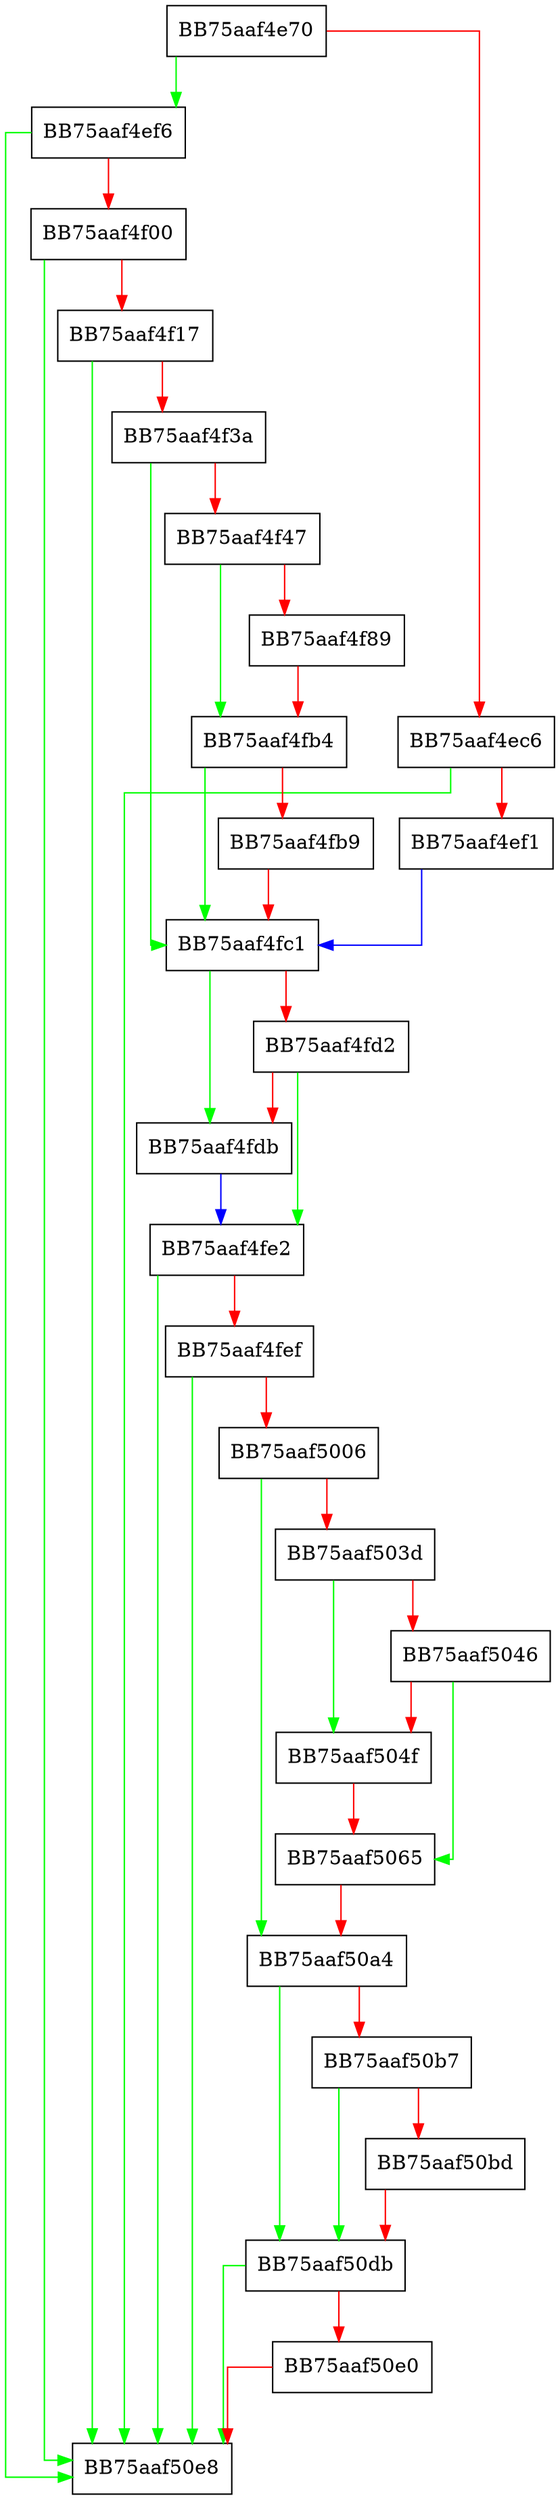 digraph lua_mp_setattribute {
  node [shape="box"];
  graph [splines=ortho];
  BB75aaf4e70 -> BB75aaf4ef6 [color="green"];
  BB75aaf4e70 -> BB75aaf4ec6 [color="red"];
  BB75aaf4ec6 -> BB75aaf50e8 [color="green"];
  BB75aaf4ec6 -> BB75aaf4ef1 [color="red"];
  BB75aaf4ef1 -> BB75aaf4fc1 [color="blue"];
  BB75aaf4ef6 -> BB75aaf50e8 [color="green"];
  BB75aaf4ef6 -> BB75aaf4f00 [color="red"];
  BB75aaf4f00 -> BB75aaf50e8 [color="green"];
  BB75aaf4f00 -> BB75aaf4f17 [color="red"];
  BB75aaf4f17 -> BB75aaf50e8 [color="green"];
  BB75aaf4f17 -> BB75aaf4f3a [color="red"];
  BB75aaf4f3a -> BB75aaf4fc1 [color="green"];
  BB75aaf4f3a -> BB75aaf4f47 [color="red"];
  BB75aaf4f47 -> BB75aaf4fb4 [color="green"];
  BB75aaf4f47 -> BB75aaf4f89 [color="red"];
  BB75aaf4f89 -> BB75aaf4fb4 [color="red"];
  BB75aaf4fb4 -> BB75aaf4fc1 [color="green"];
  BB75aaf4fb4 -> BB75aaf4fb9 [color="red"];
  BB75aaf4fb9 -> BB75aaf4fc1 [color="red"];
  BB75aaf4fc1 -> BB75aaf4fdb [color="green"];
  BB75aaf4fc1 -> BB75aaf4fd2 [color="red"];
  BB75aaf4fd2 -> BB75aaf4fe2 [color="green"];
  BB75aaf4fd2 -> BB75aaf4fdb [color="red"];
  BB75aaf4fdb -> BB75aaf4fe2 [color="blue"];
  BB75aaf4fe2 -> BB75aaf50e8 [color="green"];
  BB75aaf4fe2 -> BB75aaf4fef [color="red"];
  BB75aaf4fef -> BB75aaf50e8 [color="green"];
  BB75aaf4fef -> BB75aaf5006 [color="red"];
  BB75aaf5006 -> BB75aaf50a4 [color="green"];
  BB75aaf5006 -> BB75aaf503d [color="red"];
  BB75aaf503d -> BB75aaf504f [color="green"];
  BB75aaf503d -> BB75aaf5046 [color="red"];
  BB75aaf5046 -> BB75aaf5065 [color="green"];
  BB75aaf5046 -> BB75aaf504f [color="red"];
  BB75aaf504f -> BB75aaf5065 [color="red"];
  BB75aaf5065 -> BB75aaf50a4 [color="red"];
  BB75aaf50a4 -> BB75aaf50db [color="green"];
  BB75aaf50a4 -> BB75aaf50b7 [color="red"];
  BB75aaf50b7 -> BB75aaf50db [color="green"];
  BB75aaf50b7 -> BB75aaf50bd [color="red"];
  BB75aaf50bd -> BB75aaf50db [color="red"];
  BB75aaf50db -> BB75aaf50e8 [color="green"];
  BB75aaf50db -> BB75aaf50e0 [color="red"];
  BB75aaf50e0 -> BB75aaf50e8 [color="red"];
}